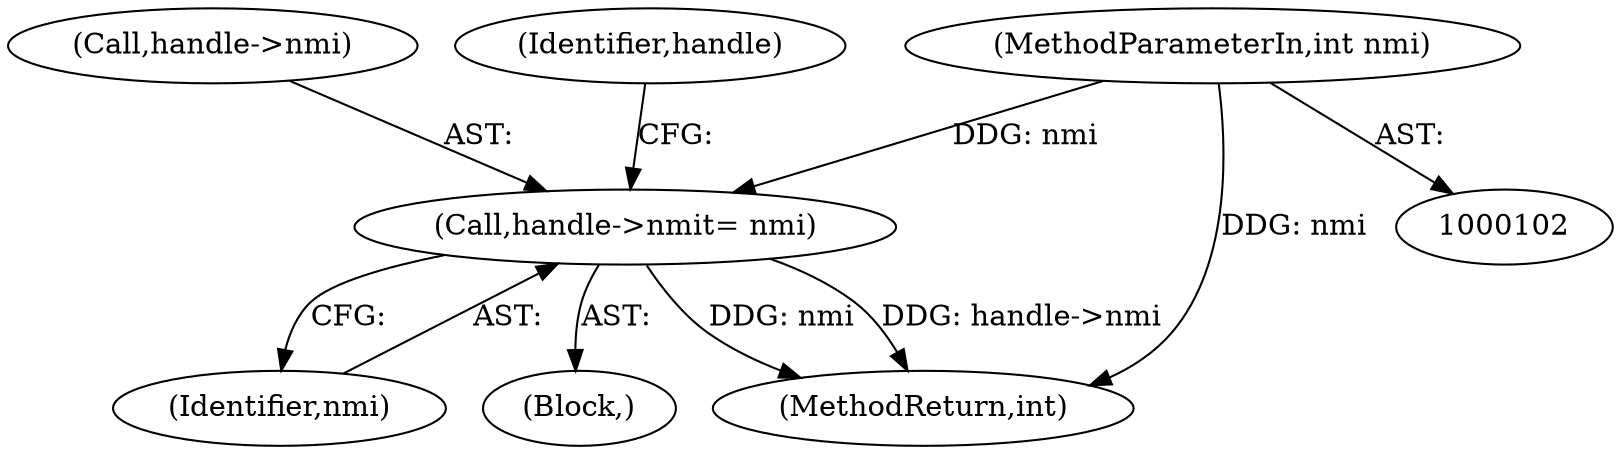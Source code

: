 digraph "0_linux_a8b0ca17b80e92faab46ee7179ba9e99ccb61233_68@pointer" {
"1000146" [label="(Call,handle->nmi\t= nmi)"];
"1000106" [label="(MethodParameterIn,int nmi)"];
"1000150" [label="(Identifier,nmi)"];
"1000106" [label="(MethodParameterIn,int nmi)"];
"1000108" [label="(Block,)"];
"1000147" [label="(Call,handle->nmi)"];
"1000153" [label="(Identifier,handle)"];
"1000146" [label="(Call,handle->nmi\t= nmi)"];
"1000376" [label="(MethodReturn,int)"];
"1000146" -> "1000108"  [label="AST: "];
"1000146" -> "1000150"  [label="CFG: "];
"1000147" -> "1000146"  [label="AST: "];
"1000150" -> "1000146"  [label="AST: "];
"1000153" -> "1000146"  [label="CFG: "];
"1000146" -> "1000376"  [label="DDG: nmi"];
"1000146" -> "1000376"  [label="DDG: handle->nmi"];
"1000106" -> "1000146"  [label="DDG: nmi"];
"1000106" -> "1000102"  [label="AST: "];
"1000106" -> "1000376"  [label="DDG: nmi"];
}

